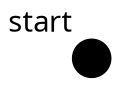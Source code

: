 digraph G {
  node [fontname = "Geneva"]
  edge [fontname = "Geneva"]
  splines=polyline
  start [shape="circle", style="filled", fillcolor=black, label="", xlabel="start", fixedsize="true", width=0.25]
}